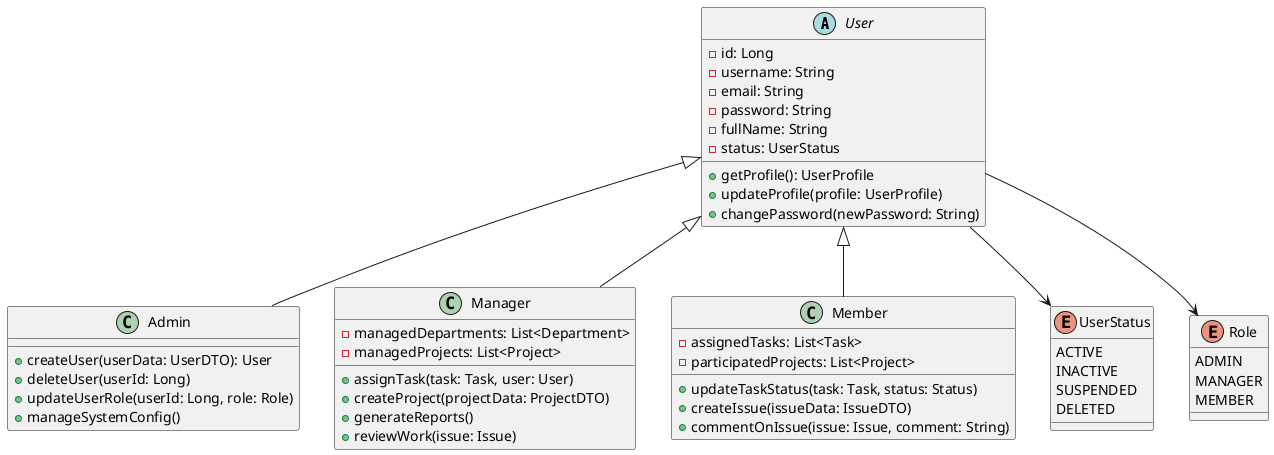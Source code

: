 @startuml
abstract class User {
  -id: Long
  -username: String
  -email: String
  -password: String
  -fullName: String
  -status: UserStatus
  +getProfile(): UserProfile
  +updateProfile(profile: UserProfile)
  +changePassword(newPassword: String)
}

class Admin extends User {
  +createUser(userData: UserDTO): User
  +deleteUser(userId: Long)
  +updateUserRole(userId: Long, role: Role)
  +manageSystemConfig()
}

class Manager extends User {
  -managedDepartments: List<Department>
  -managedProjects: List<Project>
  +assignTask(task: Task, user: User)
  +createProject(projectData: ProjectDTO)
  +generateReports()
  +reviewWork(issue: Issue)
}

class Member extends User {
  -assignedTasks: List<Task>
  -participatedProjects: List<Project>
  +updateTaskStatus(task: Task, status: Status)
  +createIssue(issueData: IssueDTO)
  +commentOnIssue(issue: Issue, comment: String)
}

enum UserStatus {
  ACTIVE
  INACTIVE
  SUSPENDED
  DELETED
}

enum Role {
  ADMIN
  MANAGER
  MEMBER
}

User --> UserStatus
User --> Role

@enduml 